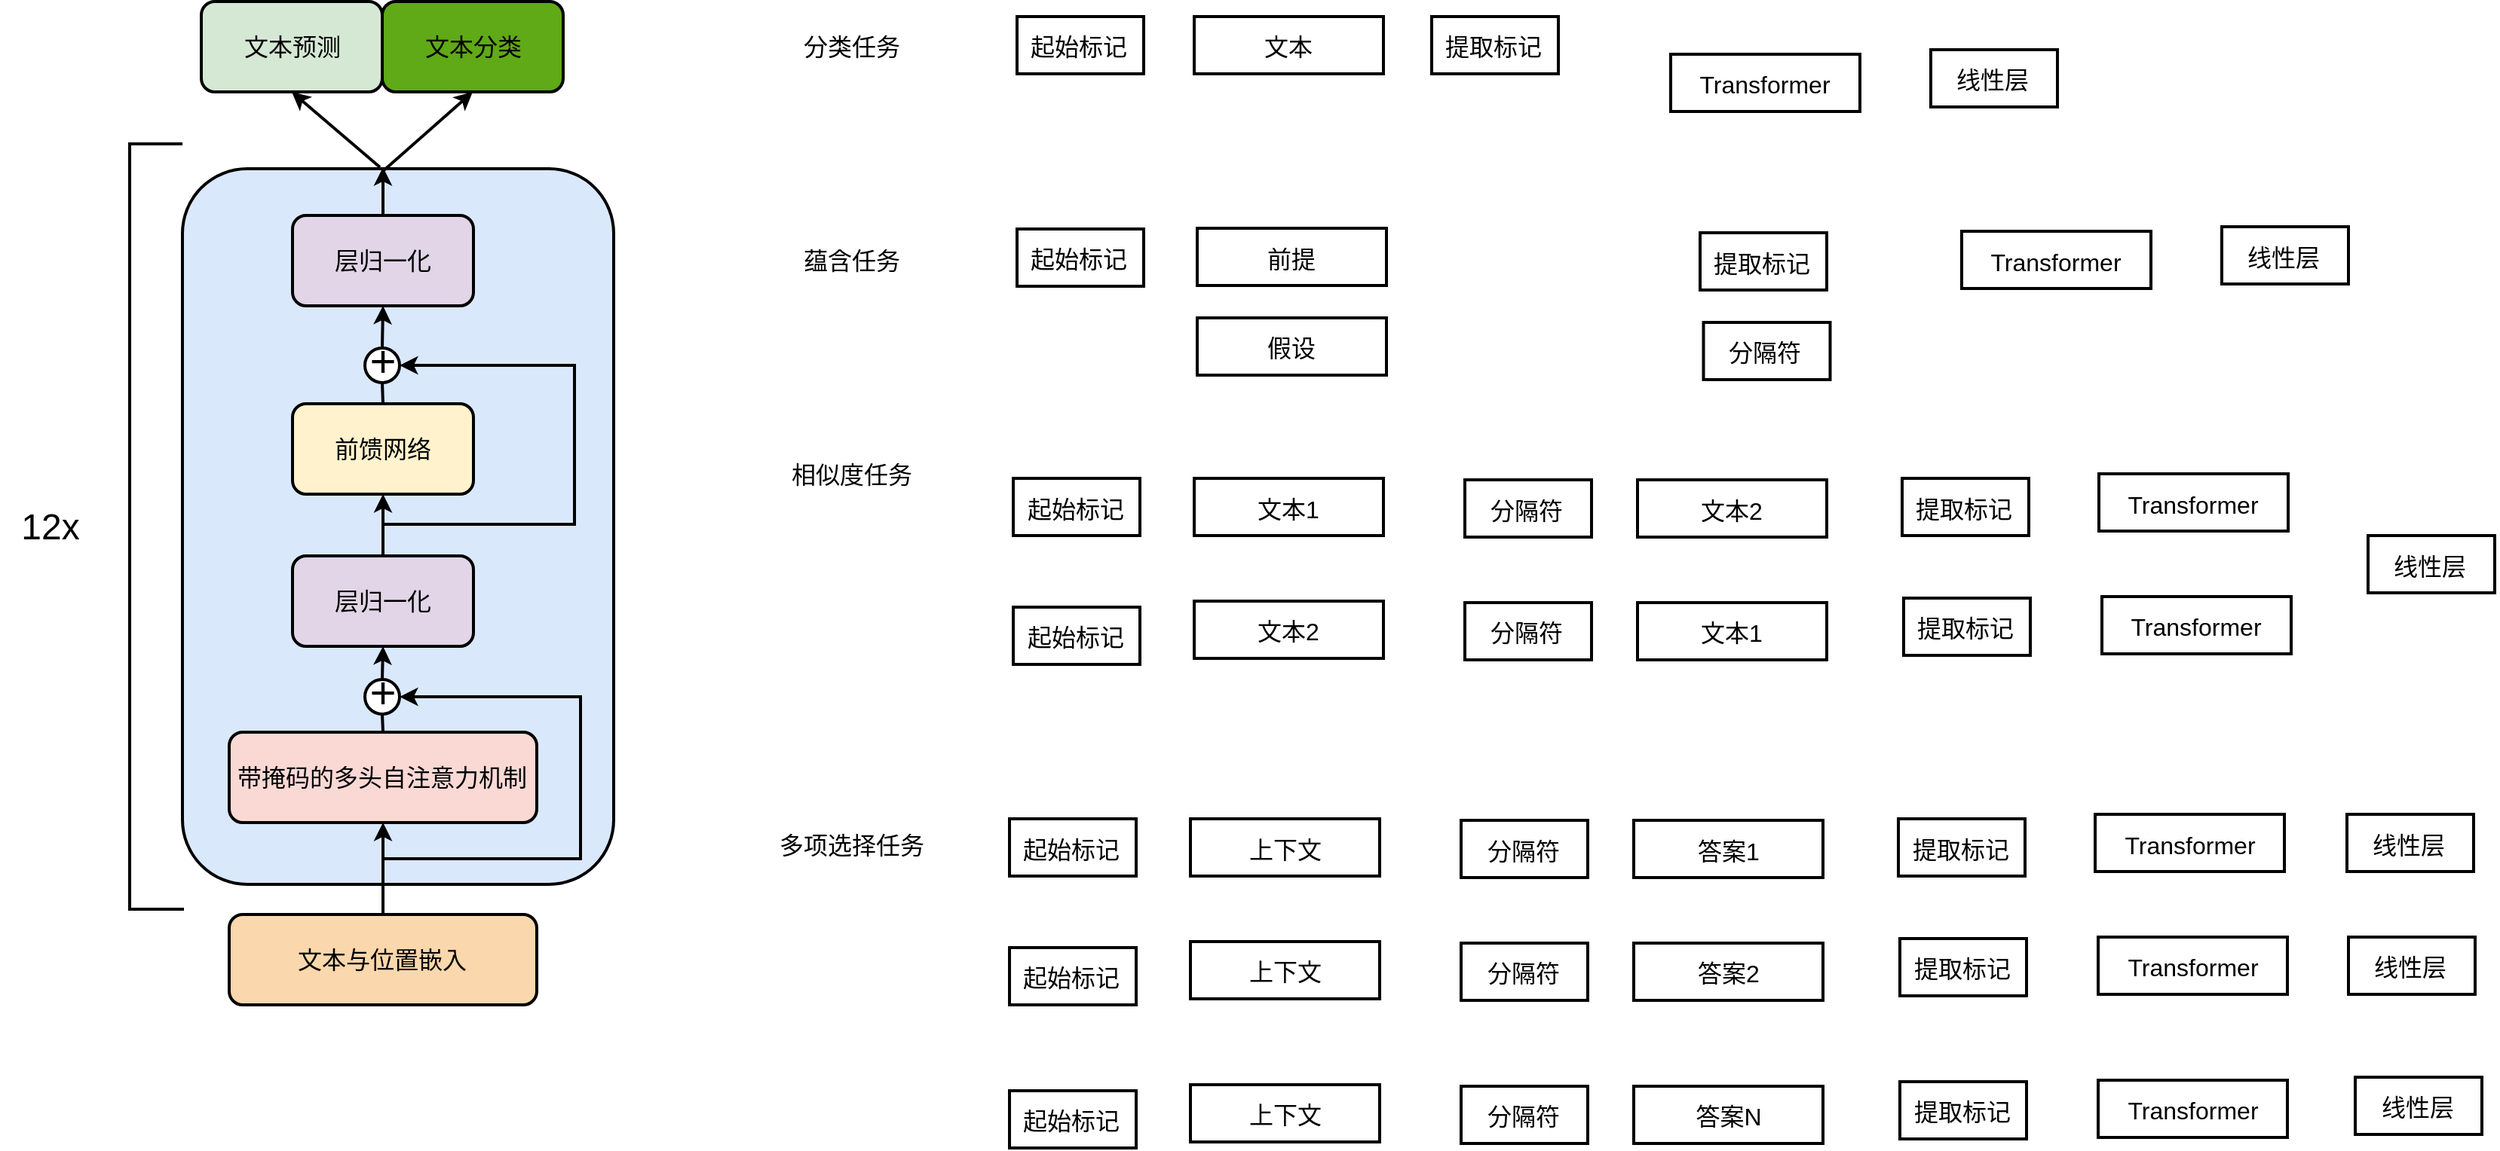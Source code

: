 <mxfile version="27.1.6">
  <diagram name="Page-1" id="gi4vCYi5mK5d0KJ-lI0V">
    <mxGraphModel dx="1234" dy="824" grid="0" gridSize="10" guides="1" tooltips="1" connect="1" arrows="1" fold="1" page="0" pageScale="1" pageWidth="850" pageHeight="1100" math="0" shadow="0">
      <root>
        <mxCell id="0" />
        <mxCell id="1" parent="0" />
        <mxCell id="ha6Q2NB3uXMF5ZiVTk2O-11" value="" style="rounded=1;whiteSpace=wrap;html=1;fillColor=#dae8fc;strokeColor=#000000;strokeWidth=2;" vertex="1" parent="1">
          <mxGeometry x="135" y="373" width="286" height="475" as="geometry" />
        </mxCell>
        <mxCell id="5RQzjqeKvx9jLv_Sv97y-17" value="" style="ellipse;whiteSpace=wrap;html=1;aspect=fixed;strokeWidth=2;" parent="1" vertex="1">
          <mxGeometry x="256" y="712" width="23" height="23" as="geometry" />
        </mxCell>
        <mxCell id="ha6Q2NB3uXMF5ZiVTk2O-7" style="edgeStyle=orthogonalEdgeStyle;rounded=0;orthogonalLoop=1;jettySize=auto;html=1;exitX=0.5;exitY=0;exitDx=0;exitDy=0;strokeWidth=2;" edge="1" parent="1" source="5RQzjqeKvx9jLv_Sv97y-1">
          <mxGeometry relative="1" as="geometry">
            <mxPoint x="268" y="372" as="targetPoint" />
          </mxGeometry>
        </mxCell>
        <mxCell id="5RQzjqeKvx9jLv_Sv97y-1" value="" style="rounded=1;whiteSpace=wrap;html=1;strokeWidth=2;fillColor=#e1d5e7;strokeColor=#000000;" parent="1" vertex="1">
          <mxGeometry x="208" y="404" width="120" height="60" as="geometry" />
        </mxCell>
        <mxCell id="5RQzjqeKvx9jLv_Sv97y-2" value="&lt;font style=&quot;font-size: 16px;&quot;&gt;层归一化&lt;/font&gt;" style="text;html=1;align=center;verticalAlign=middle;whiteSpace=wrap;rounded=0;" parent="1" vertex="1">
          <mxGeometry x="211" y="419" width="114" height="30" as="geometry" />
        </mxCell>
        <mxCell id="ha6Q2NB3uXMF5ZiVTk2O-5" style="edgeStyle=orthogonalEdgeStyle;rounded=0;orthogonalLoop=1;jettySize=auto;html=1;exitX=0.5;exitY=0;exitDx=0;exitDy=0;entryX=0.5;entryY=1;entryDx=0;entryDy=0;strokeWidth=2;endArrow=none;startFill=0;" edge="1" parent="1" source="5RQzjqeKvx9jLv_Sv97y-3" target="5RQzjqeKvx9jLv_Sv97y-15">
          <mxGeometry relative="1" as="geometry" />
        </mxCell>
        <mxCell id="5RQzjqeKvx9jLv_Sv97y-3" value="" style="rounded=1;whiteSpace=wrap;html=1;strokeWidth=2;fillColor=#fff2cc;strokeColor=#000000;" parent="1" vertex="1">
          <mxGeometry x="208" y="529" width="120" height="60" as="geometry" />
        </mxCell>
        <mxCell id="5RQzjqeKvx9jLv_Sv97y-4" value="&lt;span style=&quot;font-size: 16px;&quot;&gt;前馈网络&lt;/span&gt;" style="text;html=1;align=center;verticalAlign=middle;whiteSpace=wrap;rounded=0;" parent="1" vertex="1">
          <mxGeometry x="211" y="544" width="114" height="30" as="geometry" />
        </mxCell>
        <mxCell id="ha6Q2NB3uXMF5ZiVTk2O-4" style="edgeStyle=orthogonalEdgeStyle;rounded=0;orthogonalLoop=1;jettySize=auto;html=1;exitX=0.5;exitY=0;exitDx=0;exitDy=0;entryX=0.5;entryY=1;entryDx=0;entryDy=0;strokeWidth=2;" edge="1" parent="1" source="5RQzjqeKvx9jLv_Sv97y-5" target="5RQzjqeKvx9jLv_Sv97y-3">
          <mxGeometry relative="1" as="geometry" />
        </mxCell>
        <mxCell id="5RQzjqeKvx9jLv_Sv97y-5" value="" style="rounded=1;whiteSpace=wrap;html=1;strokeWidth=2;fillColor=#e1d5e7;strokeColor=#000000;" parent="1" vertex="1">
          <mxGeometry x="208" y="630" width="120" height="60" as="geometry" />
        </mxCell>
        <mxCell id="5RQzjqeKvx9jLv_Sv97y-6" value="&lt;font style=&quot;font-size: 16px;&quot;&gt;层归一化&lt;/font&gt;" style="text;html=1;align=center;verticalAlign=middle;whiteSpace=wrap;rounded=0;" parent="1" vertex="1">
          <mxGeometry x="211" y="645" width="114" height="30" as="geometry" />
        </mxCell>
        <mxCell id="ha6Q2NB3uXMF5ZiVTk2O-2" style="edgeStyle=orthogonalEdgeStyle;rounded=0;orthogonalLoop=1;jettySize=auto;html=1;exitX=0.5;exitY=0;exitDx=0;exitDy=0;entryX=0.5;entryY=1;entryDx=0;entryDy=0;strokeWidth=2;endArrow=none;startFill=0;" edge="1" parent="1" source="5RQzjqeKvx9jLv_Sv97y-7" target="5RQzjqeKvx9jLv_Sv97y-17">
          <mxGeometry relative="1" as="geometry" />
        </mxCell>
        <mxCell id="5RQzjqeKvx9jLv_Sv97y-7" value="" style="rounded=1;whiteSpace=wrap;html=1;strokeWidth=2;fillColor=#fad9d5;strokeColor=#000000;" parent="1" vertex="1">
          <mxGeometry x="166" y="747" width="204" height="60" as="geometry" />
        </mxCell>
        <mxCell id="5RQzjqeKvx9jLv_Sv97y-8" value="&lt;span style=&quot;font-size: 16px;&quot;&gt;带掩码的多头自注意力机制&lt;/span&gt;" style="text;html=1;align=center;verticalAlign=middle;whiteSpace=wrap;rounded=0;" parent="1" vertex="1">
          <mxGeometry x="169" y="762" width="197" height="30" as="geometry" />
        </mxCell>
        <mxCell id="ha6Q2NB3uXMF5ZiVTk2O-1" style="edgeStyle=orthogonalEdgeStyle;rounded=0;orthogonalLoop=1;jettySize=auto;html=1;exitX=0.5;exitY=0;exitDx=0;exitDy=0;entryX=0.5;entryY=1;entryDx=0;entryDy=0;strokeWidth=2;" edge="1" parent="1" source="5RQzjqeKvx9jLv_Sv97y-9" target="5RQzjqeKvx9jLv_Sv97y-7">
          <mxGeometry relative="1" as="geometry" />
        </mxCell>
        <mxCell id="5RQzjqeKvx9jLv_Sv97y-9" value="" style="rounded=1;whiteSpace=wrap;html=1;strokeWidth=2;fillColor=#fad7ac;strokeColor=#000000;" parent="1" vertex="1">
          <mxGeometry x="166" y="868" width="204" height="60" as="geometry" />
        </mxCell>
        <mxCell id="5RQzjqeKvx9jLv_Sv97y-10" value="&lt;span style=&quot;font-size: 16px;&quot;&gt;文本与位置嵌入&lt;/span&gt;" style="text;html=1;align=center;verticalAlign=middle;whiteSpace=wrap;rounded=0;" parent="1" vertex="1">
          <mxGeometry x="169" y="883" width="197" height="30" as="geometry" />
        </mxCell>
        <mxCell id="5RQzjqeKvx9jLv_Sv97y-11" value="" style="rounded=1;whiteSpace=wrap;html=1;strokeWidth=2;fillColor=#d5e8d4;strokeColor=#000000;" parent="1" vertex="1">
          <mxGeometry x="147.5" y="262" width="120" height="60" as="geometry" />
        </mxCell>
        <mxCell id="5RQzjqeKvx9jLv_Sv97y-12" value="&lt;span style=&quot;font-size: 16px;&quot;&gt;文本预测&lt;/span&gt;" style="text;html=1;align=center;verticalAlign=middle;whiteSpace=wrap;rounded=0;" parent="1" vertex="1">
          <mxGeometry x="150.5" y="277" width="114" height="30" as="geometry" />
        </mxCell>
        <mxCell id="5RQzjqeKvx9jLv_Sv97y-13" value="" style="rounded=1;whiteSpace=wrap;html=1;strokeWidth=2;fillColor=#60a917;strokeColor=#000000;fontColor=#ffffff;" parent="1" vertex="1">
          <mxGeometry x="267.5" y="262" width="120" height="60" as="geometry" />
        </mxCell>
        <mxCell id="5RQzjqeKvx9jLv_Sv97y-14" value="&lt;span style=&quot;font-size: 16px;&quot;&gt;文本分类&lt;/span&gt;" style="text;html=1;align=center;verticalAlign=middle;whiteSpace=wrap;rounded=0;" parent="1" vertex="1">
          <mxGeometry x="270.5" y="277" width="114" height="30" as="geometry" />
        </mxCell>
        <mxCell id="ha6Q2NB3uXMF5ZiVTk2O-6" style="edgeStyle=orthogonalEdgeStyle;rounded=0;orthogonalLoop=1;jettySize=auto;html=1;exitX=0.5;exitY=0;exitDx=0;exitDy=0;entryX=0.5;entryY=1;entryDx=0;entryDy=0;strokeWidth=2;" edge="1" parent="1" source="5RQzjqeKvx9jLv_Sv97y-15" target="5RQzjqeKvx9jLv_Sv97y-1">
          <mxGeometry relative="1" as="geometry" />
        </mxCell>
        <mxCell id="5RQzjqeKvx9jLv_Sv97y-15" value="" style="ellipse;whiteSpace=wrap;html=1;aspect=fixed;strokeWidth=2;" parent="1" vertex="1">
          <mxGeometry x="256" y="492" width="23" height="23" as="geometry" />
        </mxCell>
        <mxCell id="5RQzjqeKvx9jLv_Sv97y-16" value="&lt;font style=&quot;font-size: 30px;&quot;&gt;+&lt;/font&gt;" style="text;html=1;align=center;verticalAlign=middle;whiteSpace=wrap;rounded=0;" parent="1" vertex="1">
          <mxGeometry x="237.5" y="485" width="60" height="30" as="geometry" />
        </mxCell>
        <mxCell id="ha6Q2NB3uXMF5ZiVTk2O-3" style="edgeStyle=orthogonalEdgeStyle;rounded=0;orthogonalLoop=1;jettySize=auto;html=1;exitX=0.5;exitY=0;exitDx=0;exitDy=0;entryX=0.5;entryY=1;entryDx=0;entryDy=0;strokeWidth=2;" edge="1" parent="1" source="5RQzjqeKvx9jLv_Sv97y-17" target="5RQzjqeKvx9jLv_Sv97y-5">
          <mxGeometry relative="1" as="geometry" />
        </mxCell>
        <mxCell id="5RQzjqeKvx9jLv_Sv97y-18" value="&lt;font style=&quot;font-size: 30px;&quot;&gt;+&lt;/font&gt;" style="text;html=1;align=center;verticalAlign=middle;whiteSpace=wrap;rounded=0;" parent="1" vertex="1">
          <mxGeometry x="237.5" y="705" width="60" height="30" as="geometry" />
        </mxCell>
        <mxCell id="ha6Q2NB3uXMF5ZiVTk2O-12" value="" style="endArrow=classic;html=1;rounded=0;edgeStyle=orthogonalEdgeStyle;entryX=1;entryY=0.5;entryDx=0;entryDy=0;endFill=1;strokeWidth=2;" edge="1" parent="1" target="5RQzjqeKvx9jLv_Sv97y-17">
          <mxGeometry width="50" height="50" relative="1" as="geometry">
            <mxPoint x="267.5" y="831" as="sourcePoint" />
            <mxPoint x="451" y="713" as="targetPoint" />
            <Array as="points">
              <mxPoint x="399" y="831" />
              <mxPoint x="399" y="724" />
            </Array>
          </mxGeometry>
        </mxCell>
        <mxCell id="ha6Q2NB3uXMF5ZiVTk2O-13" value="" style="endArrow=classic;html=1;rounded=0;edgeStyle=orthogonalEdgeStyle;entryX=1;entryY=0.5;entryDx=0;entryDy=0;strokeWidth=2;endFill=1;" edge="1" parent="1" target="5RQzjqeKvx9jLv_Sv97y-15">
          <mxGeometry width="50" height="50" relative="1" as="geometry">
            <mxPoint x="268" y="609" as="sourcePoint" />
            <mxPoint x="503" y="537" as="targetPoint" />
            <Array as="points">
              <mxPoint x="395" y="609" />
              <mxPoint x="395" y="504" />
            </Array>
          </mxGeometry>
        </mxCell>
        <mxCell id="ha6Q2NB3uXMF5ZiVTk2O-15" value="" style="endArrow=classic;html=1;rounded=0;exitX=0.458;exitY=-0.002;exitDx=0;exitDy=0;exitPerimeter=0;entryX=0.5;entryY=1;entryDx=0;entryDy=0;strokeWidth=2;endFill=1;" edge="1" parent="1" source="ha6Q2NB3uXMF5ZiVTk2O-11" target="5RQzjqeKvx9jLv_Sv97y-11">
          <mxGeometry width="50" height="50" relative="1" as="geometry">
            <mxPoint x="42" y="354" as="sourcePoint" />
            <mxPoint x="92" y="304" as="targetPoint" />
          </mxGeometry>
        </mxCell>
        <mxCell id="ha6Q2NB3uXMF5ZiVTk2O-16" value="" style="endArrow=classic;html=1;rounded=0;entryX=0.5;entryY=1;entryDx=0;entryDy=0;strokeWidth=2;endFill=1;" edge="1" parent="1" target="5RQzjqeKvx9jLv_Sv97y-13">
          <mxGeometry width="50" height="50" relative="1" as="geometry">
            <mxPoint x="267.5" y="375" as="sourcePoint" />
            <mxPoint x="317.5" y="325" as="targetPoint" />
          </mxGeometry>
        </mxCell>
        <mxCell id="ha6Q2NB3uXMF5ZiVTk2O-19" value="" style="endArrow=none;html=1;rounded=0;edgeStyle=orthogonalEdgeStyle;strokeWidth=2;" edge="1" parent="1">
          <mxGeometry width="50" height="50" relative="1" as="geometry">
            <mxPoint x="135" y="863.5" as="sourcePoint" />
            <mxPoint x="135" y="356.5" as="targetPoint" />
            <Array as="points">
              <mxPoint x="135" y="864.5" />
              <mxPoint x="100" y="864.5" />
              <mxPoint x="100" y="356.5" />
            </Array>
          </mxGeometry>
        </mxCell>
        <mxCell id="ha6Q2NB3uXMF5ZiVTk2O-20" value="&lt;font style=&quot;font-size: 24px;&quot;&gt;12x&lt;/font&gt;" style="text;html=1;align=center;verticalAlign=middle;whiteSpace=wrap;rounded=0;" vertex="1" parent="1">
          <mxGeometry x="14" y="578.5" width="67" height="64" as="geometry" />
        </mxCell>
        <mxCell id="ha6Q2NB3uXMF5ZiVTk2O-21" value="&lt;font style=&quot;font-size: 16px;&quot;&gt;分类任务&lt;/font&gt;" style="text;html=1;align=center;verticalAlign=middle;whiteSpace=wrap;rounded=0;" vertex="1" parent="1">
          <mxGeometry x="520" y="277" width="118" height="30" as="geometry" />
        </mxCell>
        <mxCell id="ha6Q2NB3uXMF5ZiVTk2O-22" value="&lt;span style=&quot;font-size: 16px;&quot;&gt;蕴含任务&lt;/span&gt;" style="text;html=1;align=center;verticalAlign=middle;whiteSpace=wrap;rounded=0;" vertex="1" parent="1">
          <mxGeometry x="520" y="419" width="118" height="30" as="geometry" />
        </mxCell>
        <mxCell id="ha6Q2NB3uXMF5ZiVTk2O-23" value="&lt;span style=&quot;font-size: 16px;&quot;&gt;相似度任务&lt;/span&gt;" style="text;html=1;align=center;verticalAlign=middle;whiteSpace=wrap;rounded=0;" vertex="1" parent="1">
          <mxGeometry x="520" y="561" width="118" height="30" as="geometry" />
        </mxCell>
        <mxCell id="ha6Q2NB3uXMF5ZiVTk2O-24" value="&lt;span style=&quot;font-size: 16px;&quot;&gt;多项选择任务&lt;/span&gt;" style="text;html=1;align=center;verticalAlign=middle;whiteSpace=wrap;rounded=0;" vertex="1" parent="1">
          <mxGeometry x="520" y="807" width="118" height="30" as="geometry" />
        </mxCell>
        <mxCell id="ha6Q2NB3uXMF5ZiVTk2O-25" value="" style="rounded=0;whiteSpace=wrap;html=1;strokeWidth=2;" vertex="1" parent="1">
          <mxGeometry x="688.5" y="272" width="84" height="38" as="geometry" />
        </mxCell>
        <mxCell id="ha6Q2NB3uXMF5ZiVTk2O-26" value="&lt;font style=&quot;font-size: 16px;&quot;&gt;起始标记&lt;/font&gt;" style="text;html=1;align=center;verticalAlign=middle;whiteSpace=wrap;rounded=0;" vertex="1" parent="1">
          <mxGeometry x="684" y="277" width="91" height="30" as="geometry" />
        </mxCell>
        <mxCell id="ha6Q2NB3uXMF5ZiVTk2O-27" value="" style="rounded=0;whiteSpace=wrap;html=1;strokeWidth=2;" vertex="1" parent="1">
          <mxGeometry x="806" y="272" width="125.5" height="38" as="geometry" />
        </mxCell>
        <mxCell id="ha6Q2NB3uXMF5ZiVTk2O-28" value="&lt;span style=&quot;font-size: 16px;&quot;&gt;文本&lt;/span&gt;" style="text;html=1;align=center;verticalAlign=middle;whiteSpace=wrap;rounded=0;" vertex="1" parent="1">
          <mxGeometry x="823.25" y="277" width="91" height="30" as="geometry" />
        </mxCell>
        <mxCell id="ha6Q2NB3uXMF5ZiVTk2O-29" value="" style="rounded=0;whiteSpace=wrap;html=1;strokeWidth=2;" vertex="1" parent="1">
          <mxGeometry x="963.5" y="272" width="84" height="38" as="geometry" />
        </mxCell>
        <mxCell id="ha6Q2NB3uXMF5ZiVTk2O-30" value="&lt;span style=&quot;font-size: 16px;&quot;&gt;提取标记&lt;/span&gt;" style="text;html=1;align=center;verticalAlign=middle;whiteSpace=wrap;rounded=0;" vertex="1" parent="1">
          <mxGeometry x="959" y="277" width="91" height="30" as="geometry" />
        </mxCell>
        <mxCell id="ha6Q2NB3uXMF5ZiVTk2O-31" value="" style="rounded=0;whiteSpace=wrap;html=1;strokeWidth=2;" vertex="1" parent="1">
          <mxGeometry x="1122" y="297" width="125.5" height="38" as="geometry" />
        </mxCell>
        <mxCell id="ha6Q2NB3uXMF5ZiVTk2O-32" value="&lt;span style=&quot;font-size: 16px;&quot;&gt;Transformer&lt;/span&gt;" style="text;html=1;align=center;verticalAlign=middle;whiteSpace=wrap;rounded=0;" vertex="1" parent="1">
          <mxGeometry x="1139.25" y="302" width="91" height="30" as="geometry" />
        </mxCell>
        <mxCell id="ha6Q2NB3uXMF5ZiVTk2O-33" value="" style="rounded=0;whiteSpace=wrap;html=1;strokeWidth=2;" vertex="1" parent="1">
          <mxGeometry x="1294.5" y="294" width="84" height="38" as="geometry" />
        </mxCell>
        <mxCell id="ha6Q2NB3uXMF5ZiVTk2O-34" value="&lt;span style=&quot;font-size: 16px;&quot;&gt;线性层&lt;/span&gt;" style="text;html=1;align=center;verticalAlign=middle;whiteSpace=wrap;rounded=0;" vertex="1" parent="1">
          <mxGeometry x="1290" y="299" width="91" height="30" as="geometry" />
        </mxCell>
        <mxCell id="ha6Q2NB3uXMF5ZiVTk2O-35" value="" style="rounded=0;whiteSpace=wrap;html=1;strokeWidth=2;" vertex="1" parent="1">
          <mxGeometry x="688.5" y="413" width="84" height="38" as="geometry" />
        </mxCell>
        <mxCell id="ha6Q2NB3uXMF5ZiVTk2O-36" value="&lt;font style=&quot;font-size: 16px;&quot;&gt;起始标记&lt;/font&gt;" style="text;html=1;align=center;verticalAlign=middle;whiteSpace=wrap;rounded=0;" vertex="1" parent="1">
          <mxGeometry x="684" y="418" width="91" height="30" as="geometry" />
        </mxCell>
        <mxCell id="ha6Q2NB3uXMF5ZiVTk2O-37" value="" style="rounded=0;whiteSpace=wrap;html=1;strokeWidth=2;" vertex="1" parent="1">
          <mxGeometry x="1141.5" y="415.5" width="84" height="38" as="geometry" />
        </mxCell>
        <mxCell id="ha6Q2NB3uXMF5ZiVTk2O-38" value="&lt;span style=&quot;font-size: 16px;&quot;&gt;提取标记&lt;/span&gt;" style="text;html=1;align=center;verticalAlign=middle;whiteSpace=wrap;rounded=0;" vertex="1" parent="1">
          <mxGeometry x="1137" y="420.5" width="91" height="30" as="geometry" />
        </mxCell>
        <mxCell id="ha6Q2NB3uXMF5ZiVTk2O-39" value="" style="rounded=0;whiteSpace=wrap;html=1;strokeWidth=2;" vertex="1" parent="1">
          <mxGeometry x="1315" y="414.5" width="125.5" height="38" as="geometry" />
        </mxCell>
        <mxCell id="ha6Q2NB3uXMF5ZiVTk2O-40" value="&lt;span style=&quot;font-size: 16px;&quot;&gt;Transformer&lt;/span&gt;" style="text;html=1;align=center;verticalAlign=middle;whiteSpace=wrap;rounded=0;" vertex="1" parent="1">
          <mxGeometry x="1332.25" y="419.5" width="91" height="30" as="geometry" />
        </mxCell>
        <mxCell id="ha6Q2NB3uXMF5ZiVTk2O-41" value="" style="rounded=0;whiteSpace=wrap;html=1;strokeWidth=2;" vertex="1" parent="1">
          <mxGeometry x="1487.5" y="411.5" width="84" height="38" as="geometry" />
        </mxCell>
        <mxCell id="ha6Q2NB3uXMF5ZiVTk2O-42" value="&lt;span style=&quot;font-size: 16px;&quot;&gt;线性层&lt;/span&gt;" style="text;html=1;align=center;verticalAlign=middle;whiteSpace=wrap;rounded=0;" vertex="1" parent="1">
          <mxGeometry x="1483" y="416.5" width="91" height="30" as="geometry" />
        </mxCell>
        <mxCell id="ha6Q2NB3uXMF5ZiVTk2O-43" value="" style="rounded=0;whiteSpace=wrap;html=1;strokeWidth=2;" vertex="1" parent="1">
          <mxGeometry x="808" y="412.5" width="125.5" height="38" as="geometry" />
        </mxCell>
        <mxCell id="ha6Q2NB3uXMF5ZiVTk2O-44" value="&lt;span style=&quot;font-size: 16px;&quot;&gt;前提&lt;/span&gt;" style="text;html=1;align=center;verticalAlign=middle;whiteSpace=wrap;rounded=0;" vertex="1" parent="1">
          <mxGeometry x="825.25" y="417.5" width="91" height="30" as="geometry" />
        </mxCell>
        <mxCell id="ha6Q2NB3uXMF5ZiVTk2O-45" value="" style="rounded=0;whiteSpace=wrap;html=1;strokeWidth=2;" vertex="1" parent="1">
          <mxGeometry x="808" y="472" width="125.5" height="38" as="geometry" />
        </mxCell>
        <mxCell id="ha6Q2NB3uXMF5ZiVTk2O-46" value="&lt;span style=&quot;font-size: 16px;&quot;&gt;假设&lt;/span&gt;" style="text;html=1;align=center;verticalAlign=middle;whiteSpace=wrap;rounded=0;" vertex="1" parent="1">
          <mxGeometry x="825.25" y="477" width="91" height="30" as="geometry" />
        </mxCell>
        <mxCell id="ha6Q2NB3uXMF5ZiVTk2O-47" value="" style="rounded=0;whiteSpace=wrap;html=1;strokeWidth=2;" vertex="1" parent="1">
          <mxGeometry x="1143.75" y="475" width="84" height="38" as="geometry" />
        </mxCell>
        <mxCell id="ha6Q2NB3uXMF5ZiVTk2O-48" value="&lt;span style=&quot;font-size: 16px;&quot;&gt;分隔符&lt;/span&gt;" style="text;html=1;align=center;verticalAlign=middle;whiteSpace=wrap;rounded=0;" vertex="1" parent="1">
          <mxGeometry x="1139.25" y="480" width="91" height="30" as="geometry" />
        </mxCell>
        <mxCell id="ha6Q2NB3uXMF5ZiVTk2O-49" value="" style="rounded=0;whiteSpace=wrap;html=1;strokeWidth=2;" vertex="1" parent="1">
          <mxGeometry x="686" y="578.5" width="84" height="38" as="geometry" />
        </mxCell>
        <mxCell id="ha6Q2NB3uXMF5ZiVTk2O-50" value="&lt;font style=&quot;font-size: 16px;&quot;&gt;起始标记&lt;/font&gt;" style="text;html=1;align=center;verticalAlign=middle;whiteSpace=wrap;rounded=0;" vertex="1" parent="1">
          <mxGeometry x="681.5" y="583.5" width="91" height="30" as="geometry" />
        </mxCell>
        <mxCell id="ha6Q2NB3uXMF5ZiVTk2O-51" value="" style="rounded=0;whiteSpace=wrap;html=1;strokeWidth=2;" vertex="1" parent="1">
          <mxGeometry x="686" y="664" width="84" height="38" as="geometry" />
        </mxCell>
        <mxCell id="ha6Q2NB3uXMF5ZiVTk2O-52" value="&lt;font style=&quot;font-size: 16px;&quot;&gt;起始标记&lt;/font&gt;" style="text;html=1;align=center;verticalAlign=middle;whiteSpace=wrap;rounded=0;" vertex="1" parent="1">
          <mxGeometry x="681.5" y="669" width="91" height="30" as="geometry" />
        </mxCell>
        <mxCell id="ha6Q2NB3uXMF5ZiVTk2O-53" value="" style="rounded=0;whiteSpace=wrap;html=1;strokeWidth=2;" vertex="1" parent="1">
          <mxGeometry x="806" y="578.5" width="125.5" height="38" as="geometry" />
        </mxCell>
        <mxCell id="ha6Q2NB3uXMF5ZiVTk2O-54" value="&lt;span style=&quot;font-size: 16px;&quot;&gt;文本1&lt;/span&gt;" style="text;html=1;align=center;verticalAlign=middle;whiteSpace=wrap;rounded=0;" vertex="1" parent="1">
          <mxGeometry x="823.25" y="583.5" width="91" height="30" as="geometry" />
        </mxCell>
        <mxCell id="ha6Q2NB3uXMF5ZiVTk2O-56" value="" style="rounded=0;whiteSpace=wrap;html=1;strokeWidth=2;" vertex="1" parent="1">
          <mxGeometry x="985.5" y="579.5" width="84" height="38" as="geometry" />
        </mxCell>
        <mxCell id="ha6Q2NB3uXMF5ZiVTk2O-57" value="&lt;span style=&quot;font-size: 16px;&quot;&gt;分隔符&lt;/span&gt;" style="text;html=1;align=center;verticalAlign=middle;whiteSpace=wrap;rounded=0;" vertex="1" parent="1">
          <mxGeometry x="981" y="584.5" width="91" height="30" as="geometry" />
        </mxCell>
        <mxCell id="ha6Q2NB3uXMF5ZiVTk2O-60" value="" style="rounded=0;whiteSpace=wrap;html=1;strokeWidth=2;" vertex="1" parent="1">
          <mxGeometry x="1100" y="579.5" width="125.5" height="38" as="geometry" />
        </mxCell>
        <mxCell id="ha6Q2NB3uXMF5ZiVTk2O-61" value="&lt;span style=&quot;font-size: 16px;&quot;&gt;文本2&lt;/span&gt;" style="text;html=1;align=center;verticalAlign=middle;whiteSpace=wrap;rounded=0;" vertex="1" parent="1">
          <mxGeometry x="1117.25" y="584.5" width="91" height="30" as="geometry" />
        </mxCell>
        <mxCell id="ha6Q2NB3uXMF5ZiVTk2O-62" value="" style="rounded=0;whiteSpace=wrap;html=1;strokeWidth=2;" vertex="1" parent="1">
          <mxGeometry x="806" y="660" width="125.5" height="38" as="geometry" />
        </mxCell>
        <mxCell id="ha6Q2NB3uXMF5ZiVTk2O-63" value="&lt;span style=&quot;font-size: 16px;&quot;&gt;文本2&lt;/span&gt;" style="text;html=1;align=center;verticalAlign=middle;whiteSpace=wrap;rounded=0;" vertex="1" parent="1">
          <mxGeometry x="823.25" y="665" width="91" height="30" as="geometry" />
        </mxCell>
        <mxCell id="ha6Q2NB3uXMF5ZiVTk2O-64" value="" style="rounded=0;whiteSpace=wrap;html=1;strokeWidth=2;" vertex="1" parent="1">
          <mxGeometry x="985.5" y="661" width="84" height="38" as="geometry" />
        </mxCell>
        <mxCell id="ha6Q2NB3uXMF5ZiVTk2O-65" value="&lt;span style=&quot;font-size: 16px;&quot;&gt;分隔符&lt;/span&gt;" style="text;html=1;align=center;verticalAlign=middle;whiteSpace=wrap;rounded=0;" vertex="1" parent="1">
          <mxGeometry x="981" y="666" width="91" height="30" as="geometry" />
        </mxCell>
        <mxCell id="ha6Q2NB3uXMF5ZiVTk2O-66" value="" style="rounded=0;whiteSpace=wrap;html=1;strokeWidth=2;" vertex="1" parent="1">
          <mxGeometry x="1100" y="661" width="125.5" height="38" as="geometry" />
        </mxCell>
        <mxCell id="ha6Q2NB3uXMF5ZiVTk2O-67" value="&lt;span style=&quot;font-size: 16px;&quot;&gt;文本1&lt;/span&gt;" style="text;html=1;align=center;verticalAlign=middle;whiteSpace=wrap;rounded=0;" vertex="1" parent="1">
          <mxGeometry x="1117.25" y="666" width="91" height="30" as="geometry" />
        </mxCell>
        <mxCell id="ha6Q2NB3uXMF5ZiVTk2O-68" value="" style="rounded=0;whiteSpace=wrap;html=1;strokeWidth=2;" vertex="1" parent="1">
          <mxGeometry x="1275.5" y="578.5" width="84" height="38" as="geometry" />
        </mxCell>
        <mxCell id="ha6Q2NB3uXMF5ZiVTk2O-69" value="&lt;span style=&quot;font-size: 16px;&quot;&gt;提取标记&lt;/span&gt;" style="text;html=1;align=center;verticalAlign=middle;whiteSpace=wrap;rounded=0;" vertex="1" parent="1">
          <mxGeometry x="1271" y="583.5" width="91" height="30" as="geometry" />
        </mxCell>
        <mxCell id="ha6Q2NB3uXMF5ZiVTk2O-70" value="" style="rounded=0;whiteSpace=wrap;html=1;strokeWidth=2;" vertex="1" parent="1">
          <mxGeometry x="1276.5" y="658" width="84" height="38" as="geometry" />
        </mxCell>
        <mxCell id="ha6Q2NB3uXMF5ZiVTk2O-71" value="&lt;span style=&quot;font-size: 16px;&quot;&gt;提取标记&lt;/span&gt;" style="text;html=1;align=center;verticalAlign=middle;whiteSpace=wrap;rounded=0;" vertex="1" parent="1">
          <mxGeometry x="1272" y="663" width="91" height="30" as="geometry" />
        </mxCell>
        <mxCell id="ha6Q2NB3uXMF5ZiVTk2O-74" value="" style="rounded=0;whiteSpace=wrap;html=1;strokeWidth=2;" vertex="1" parent="1">
          <mxGeometry x="1406" y="575.5" width="125.5" height="38" as="geometry" />
        </mxCell>
        <mxCell id="ha6Q2NB3uXMF5ZiVTk2O-75" value="&lt;span style=&quot;font-size: 16px;&quot;&gt;Transformer&lt;/span&gt;" style="text;html=1;align=center;verticalAlign=middle;whiteSpace=wrap;rounded=0;" vertex="1" parent="1">
          <mxGeometry x="1423.25" y="580.5" width="91" height="30" as="geometry" />
        </mxCell>
        <mxCell id="ha6Q2NB3uXMF5ZiVTk2O-76" value="" style="rounded=0;whiteSpace=wrap;html=1;strokeWidth=2;" vertex="1" parent="1">
          <mxGeometry x="1408" y="657" width="125.5" height="38" as="geometry" />
        </mxCell>
        <mxCell id="ha6Q2NB3uXMF5ZiVTk2O-77" value="&lt;span style=&quot;font-size: 16px;&quot;&gt;Transformer&lt;/span&gt;" style="text;html=1;align=center;verticalAlign=middle;whiteSpace=wrap;rounded=0;" vertex="1" parent="1">
          <mxGeometry x="1425.25" y="662" width="91" height="30" as="geometry" />
        </mxCell>
        <mxCell id="ha6Q2NB3uXMF5ZiVTk2O-78" value="" style="rounded=0;whiteSpace=wrap;html=1;strokeWidth=2;" vertex="1" parent="1">
          <mxGeometry x="1584.5" y="616.5" width="84" height="38" as="geometry" />
        </mxCell>
        <mxCell id="ha6Q2NB3uXMF5ZiVTk2O-79" value="&lt;span style=&quot;font-size: 16px;&quot;&gt;线性层&lt;/span&gt;" style="text;html=1;align=center;verticalAlign=middle;whiteSpace=wrap;rounded=0;" vertex="1" parent="1">
          <mxGeometry x="1580" y="621.5" width="91" height="30" as="geometry" />
        </mxCell>
        <mxCell id="ha6Q2NB3uXMF5ZiVTk2O-80" value="" style="rounded=0;whiteSpace=wrap;html=1;strokeWidth=2;" vertex="1" parent="1">
          <mxGeometry x="683.5" y="804.5" width="84" height="38" as="geometry" />
        </mxCell>
        <mxCell id="ha6Q2NB3uXMF5ZiVTk2O-81" value="&lt;font style=&quot;font-size: 16px;&quot;&gt;起始标记&lt;/font&gt;" style="text;html=1;align=center;verticalAlign=middle;whiteSpace=wrap;rounded=0;" vertex="1" parent="1">
          <mxGeometry x="679" y="809.5" width="91" height="30" as="geometry" />
        </mxCell>
        <mxCell id="ha6Q2NB3uXMF5ZiVTk2O-82" value="" style="rounded=0;whiteSpace=wrap;html=1;strokeWidth=2;" vertex="1" parent="1">
          <mxGeometry x="683.5" y="890" width="84" height="38" as="geometry" />
        </mxCell>
        <mxCell id="ha6Q2NB3uXMF5ZiVTk2O-83" value="&lt;font style=&quot;font-size: 16px;&quot;&gt;起始标记&lt;/font&gt;" style="text;html=1;align=center;verticalAlign=middle;whiteSpace=wrap;rounded=0;" vertex="1" parent="1">
          <mxGeometry x="679" y="895" width="91" height="30" as="geometry" />
        </mxCell>
        <mxCell id="ha6Q2NB3uXMF5ZiVTk2O-84" value="" style="rounded=0;whiteSpace=wrap;html=1;strokeWidth=2;" vertex="1" parent="1">
          <mxGeometry x="803.5" y="804.5" width="125.5" height="38" as="geometry" />
        </mxCell>
        <mxCell id="ha6Q2NB3uXMF5ZiVTk2O-85" value="&lt;span style=&quot;font-size: 16px;&quot;&gt;上下文&lt;/span&gt;" style="text;html=1;align=center;verticalAlign=middle;whiteSpace=wrap;rounded=0;" vertex="1" parent="1">
          <mxGeometry x="820.75" y="809.5" width="91" height="30" as="geometry" />
        </mxCell>
        <mxCell id="ha6Q2NB3uXMF5ZiVTk2O-86" value="" style="rounded=0;whiteSpace=wrap;html=1;strokeWidth=2;" vertex="1" parent="1">
          <mxGeometry x="983" y="805.5" width="84" height="38" as="geometry" />
        </mxCell>
        <mxCell id="ha6Q2NB3uXMF5ZiVTk2O-87" value="&lt;span style=&quot;font-size: 16px;&quot;&gt;分隔符&lt;/span&gt;" style="text;html=1;align=center;verticalAlign=middle;whiteSpace=wrap;rounded=0;" vertex="1" parent="1">
          <mxGeometry x="978.5" y="810.5" width="91" height="30" as="geometry" />
        </mxCell>
        <mxCell id="ha6Q2NB3uXMF5ZiVTk2O-88" value="" style="rounded=0;whiteSpace=wrap;html=1;strokeWidth=2;" vertex="1" parent="1">
          <mxGeometry x="1097.5" y="805.5" width="125.5" height="38" as="geometry" />
        </mxCell>
        <mxCell id="ha6Q2NB3uXMF5ZiVTk2O-89" value="&lt;span style=&quot;font-size: 16px;&quot;&gt;答案1&lt;/span&gt;" style="text;html=1;align=center;verticalAlign=middle;whiteSpace=wrap;rounded=0;" vertex="1" parent="1">
          <mxGeometry x="1114.75" y="810.5" width="91" height="30" as="geometry" />
        </mxCell>
        <mxCell id="ha6Q2NB3uXMF5ZiVTk2O-90" value="" style="rounded=0;whiteSpace=wrap;html=1;strokeWidth=2;" vertex="1" parent="1">
          <mxGeometry x="803.5" y="886" width="125.5" height="38" as="geometry" />
        </mxCell>
        <mxCell id="ha6Q2NB3uXMF5ZiVTk2O-91" value="&lt;span style=&quot;font-size: 16px;&quot;&gt;上下文&lt;/span&gt;" style="text;html=1;align=center;verticalAlign=middle;whiteSpace=wrap;rounded=0;" vertex="1" parent="1">
          <mxGeometry x="820.75" y="891" width="91" height="30" as="geometry" />
        </mxCell>
        <mxCell id="ha6Q2NB3uXMF5ZiVTk2O-92" value="" style="rounded=0;whiteSpace=wrap;html=1;strokeWidth=2;" vertex="1" parent="1">
          <mxGeometry x="983" y="887" width="84" height="38" as="geometry" />
        </mxCell>
        <mxCell id="ha6Q2NB3uXMF5ZiVTk2O-93" value="&lt;span style=&quot;font-size: 16px;&quot;&gt;分隔符&lt;/span&gt;" style="text;html=1;align=center;verticalAlign=middle;whiteSpace=wrap;rounded=0;" vertex="1" parent="1">
          <mxGeometry x="978.5" y="892" width="91" height="30" as="geometry" />
        </mxCell>
        <mxCell id="ha6Q2NB3uXMF5ZiVTk2O-94" value="" style="rounded=0;whiteSpace=wrap;html=1;strokeWidth=2;" vertex="1" parent="1">
          <mxGeometry x="1097.5" y="887" width="125.5" height="38" as="geometry" />
        </mxCell>
        <mxCell id="ha6Q2NB3uXMF5ZiVTk2O-95" value="&lt;span style=&quot;font-size: 16px;&quot;&gt;答案2&lt;/span&gt;" style="text;html=1;align=center;verticalAlign=middle;whiteSpace=wrap;rounded=0;" vertex="1" parent="1">
          <mxGeometry x="1114.75" y="892" width="91" height="30" as="geometry" />
        </mxCell>
        <mxCell id="ha6Q2NB3uXMF5ZiVTk2O-96" value="" style="rounded=0;whiteSpace=wrap;html=1;strokeWidth=2;" vertex="1" parent="1">
          <mxGeometry x="1273" y="804.5" width="84" height="38" as="geometry" />
        </mxCell>
        <mxCell id="ha6Q2NB3uXMF5ZiVTk2O-97" value="&lt;span style=&quot;font-size: 16px;&quot;&gt;提取标记&lt;/span&gt;" style="text;html=1;align=center;verticalAlign=middle;whiteSpace=wrap;rounded=0;" vertex="1" parent="1">
          <mxGeometry x="1268.5" y="809.5" width="91" height="30" as="geometry" />
        </mxCell>
        <mxCell id="ha6Q2NB3uXMF5ZiVTk2O-98" value="" style="rounded=0;whiteSpace=wrap;html=1;strokeWidth=2;" vertex="1" parent="1">
          <mxGeometry x="1274" y="884" width="84" height="38" as="geometry" />
        </mxCell>
        <mxCell id="ha6Q2NB3uXMF5ZiVTk2O-99" value="&lt;span style=&quot;font-size: 16px;&quot;&gt;提取标记&lt;/span&gt;" style="text;html=1;align=center;verticalAlign=middle;whiteSpace=wrap;rounded=0;" vertex="1" parent="1">
          <mxGeometry x="1269.5" y="889" width="91" height="30" as="geometry" />
        </mxCell>
        <mxCell id="ha6Q2NB3uXMF5ZiVTk2O-100" value="" style="rounded=0;whiteSpace=wrap;html=1;strokeWidth=2;" vertex="1" parent="1">
          <mxGeometry x="1403.5" y="801.5" width="125.5" height="38" as="geometry" />
        </mxCell>
        <mxCell id="ha6Q2NB3uXMF5ZiVTk2O-101" value="&lt;span style=&quot;font-size: 16px;&quot;&gt;Transformer&lt;/span&gt;" style="text;html=1;align=center;verticalAlign=middle;whiteSpace=wrap;rounded=0;" vertex="1" parent="1">
          <mxGeometry x="1420.75" y="806.5" width="91" height="30" as="geometry" />
        </mxCell>
        <mxCell id="ha6Q2NB3uXMF5ZiVTk2O-102" value="" style="rounded=0;whiteSpace=wrap;html=1;strokeWidth=2;" vertex="1" parent="1">
          <mxGeometry x="1405.5" y="883" width="125.5" height="38" as="geometry" />
        </mxCell>
        <mxCell id="ha6Q2NB3uXMF5ZiVTk2O-103" value="&lt;span style=&quot;font-size: 16px;&quot;&gt;Transformer&lt;/span&gt;" style="text;html=1;align=center;verticalAlign=middle;whiteSpace=wrap;rounded=0;" vertex="1" parent="1">
          <mxGeometry x="1422.75" y="888" width="91" height="30" as="geometry" />
        </mxCell>
        <mxCell id="ha6Q2NB3uXMF5ZiVTk2O-104" value="" style="rounded=0;whiteSpace=wrap;html=1;strokeWidth=2;" vertex="1" parent="1">
          <mxGeometry x="1571.5" y="883" width="84" height="38" as="geometry" />
        </mxCell>
        <mxCell id="ha6Q2NB3uXMF5ZiVTk2O-105" value="&lt;span style=&quot;font-size: 16px;&quot;&gt;线性层&lt;/span&gt;" style="text;html=1;align=center;verticalAlign=middle;whiteSpace=wrap;rounded=0;" vertex="1" parent="1">
          <mxGeometry x="1567" y="888" width="91" height="30" as="geometry" />
        </mxCell>
        <mxCell id="ha6Q2NB3uXMF5ZiVTk2O-106" value="" style="rounded=0;whiteSpace=wrap;html=1;strokeWidth=2;" vertex="1" parent="1">
          <mxGeometry x="683.5" y="985" width="84" height="38" as="geometry" />
        </mxCell>
        <mxCell id="ha6Q2NB3uXMF5ZiVTk2O-107" value="&lt;font style=&quot;font-size: 16px;&quot;&gt;起始标记&lt;/font&gt;" style="text;html=1;align=center;verticalAlign=middle;whiteSpace=wrap;rounded=0;" vertex="1" parent="1">
          <mxGeometry x="679" y="990" width="91" height="30" as="geometry" />
        </mxCell>
        <mxCell id="ha6Q2NB3uXMF5ZiVTk2O-108" value="" style="rounded=0;whiteSpace=wrap;html=1;strokeWidth=2;" vertex="1" parent="1">
          <mxGeometry x="803.5" y="981" width="125.5" height="38" as="geometry" />
        </mxCell>
        <mxCell id="ha6Q2NB3uXMF5ZiVTk2O-109" value="&lt;span style=&quot;font-size: 16px;&quot;&gt;上下文&lt;/span&gt;" style="text;html=1;align=center;verticalAlign=middle;whiteSpace=wrap;rounded=0;" vertex="1" parent="1">
          <mxGeometry x="820.75" y="986" width="91" height="30" as="geometry" />
        </mxCell>
        <mxCell id="ha6Q2NB3uXMF5ZiVTk2O-110" value="" style="rounded=0;whiteSpace=wrap;html=1;strokeWidth=2;" vertex="1" parent="1">
          <mxGeometry x="983" y="982" width="84" height="38" as="geometry" />
        </mxCell>
        <mxCell id="ha6Q2NB3uXMF5ZiVTk2O-111" value="&lt;span style=&quot;font-size: 16px;&quot;&gt;分隔符&lt;/span&gt;" style="text;html=1;align=center;verticalAlign=middle;whiteSpace=wrap;rounded=0;" vertex="1" parent="1">
          <mxGeometry x="978.5" y="987" width="91" height="30" as="geometry" />
        </mxCell>
        <mxCell id="ha6Q2NB3uXMF5ZiVTk2O-112" value="" style="rounded=0;whiteSpace=wrap;html=1;strokeWidth=2;" vertex="1" parent="1">
          <mxGeometry x="1097.5" y="982" width="125.5" height="38" as="geometry" />
        </mxCell>
        <mxCell id="ha6Q2NB3uXMF5ZiVTk2O-113" value="&lt;span style=&quot;font-size: 16px;&quot;&gt;答案N&lt;/span&gt;" style="text;html=1;align=center;verticalAlign=middle;whiteSpace=wrap;rounded=0;" vertex="1" parent="1">
          <mxGeometry x="1114.75" y="987" width="91" height="30" as="geometry" />
        </mxCell>
        <mxCell id="ha6Q2NB3uXMF5ZiVTk2O-114" value="" style="rounded=0;whiteSpace=wrap;html=1;strokeWidth=2;" vertex="1" parent="1">
          <mxGeometry x="1274" y="979" width="84" height="38" as="geometry" />
        </mxCell>
        <mxCell id="ha6Q2NB3uXMF5ZiVTk2O-115" value="&lt;span style=&quot;font-size: 16px;&quot;&gt;提取标记&lt;/span&gt;" style="text;html=1;align=center;verticalAlign=middle;whiteSpace=wrap;rounded=0;" vertex="1" parent="1">
          <mxGeometry x="1269.5" y="984" width="91" height="30" as="geometry" />
        </mxCell>
        <mxCell id="ha6Q2NB3uXMF5ZiVTk2O-116" value="" style="rounded=0;whiteSpace=wrap;html=1;strokeWidth=2;" vertex="1" parent="1">
          <mxGeometry x="1405.5" y="978" width="125.5" height="38" as="geometry" />
        </mxCell>
        <mxCell id="ha6Q2NB3uXMF5ZiVTk2O-117" value="&lt;span style=&quot;font-size: 16px;&quot;&gt;Transformer&lt;/span&gt;" style="text;html=1;align=center;verticalAlign=middle;whiteSpace=wrap;rounded=0;" vertex="1" parent="1">
          <mxGeometry x="1422.75" y="983" width="91" height="30" as="geometry" />
        </mxCell>
        <mxCell id="ha6Q2NB3uXMF5ZiVTk2O-118" value="" style="rounded=0;whiteSpace=wrap;html=1;strokeWidth=2;" vertex="1" parent="1">
          <mxGeometry x="1570.5" y="801.5" width="84" height="38" as="geometry" />
        </mxCell>
        <mxCell id="ha6Q2NB3uXMF5ZiVTk2O-119" value="&lt;span style=&quot;font-size: 16px;&quot;&gt;线性层&lt;/span&gt;" style="text;html=1;align=center;verticalAlign=middle;whiteSpace=wrap;rounded=0;" vertex="1" parent="1">
          <mxGeometry x="1566" y="806.5" width="91" height="30" as="geometry" />
        </mxCell>
        <mxCell id="ha6Q2NB3uXMF5ZiVTk2O-120" value="" style="rounded=0;whiteSpace=wrap;html=1;strokeWidth=2;" vertex="1" parent="1">
          <mxGeometry x="1576" y="976" width="84" height="38" as="geometry" />
        </mxCell>
        <mxCell id="ha6Q2NB3uXMF5ZiVTk2O-121" value="&lt;span style=&quot;font-size: 16px;&quot;&gt;线性层&lt;/span&gt;" style="text;html=1;align=center;verticalAlign=middle;whiteSpace=wrap;rounded=0;" vertex="1" parent="1">
          <mxGeometry x="1571.5" y="981" width="91" height="30" as="geometry" />
        </mxCell>
      </root>
    </mxGraphModel>
  </diagram>
</mxfile>
